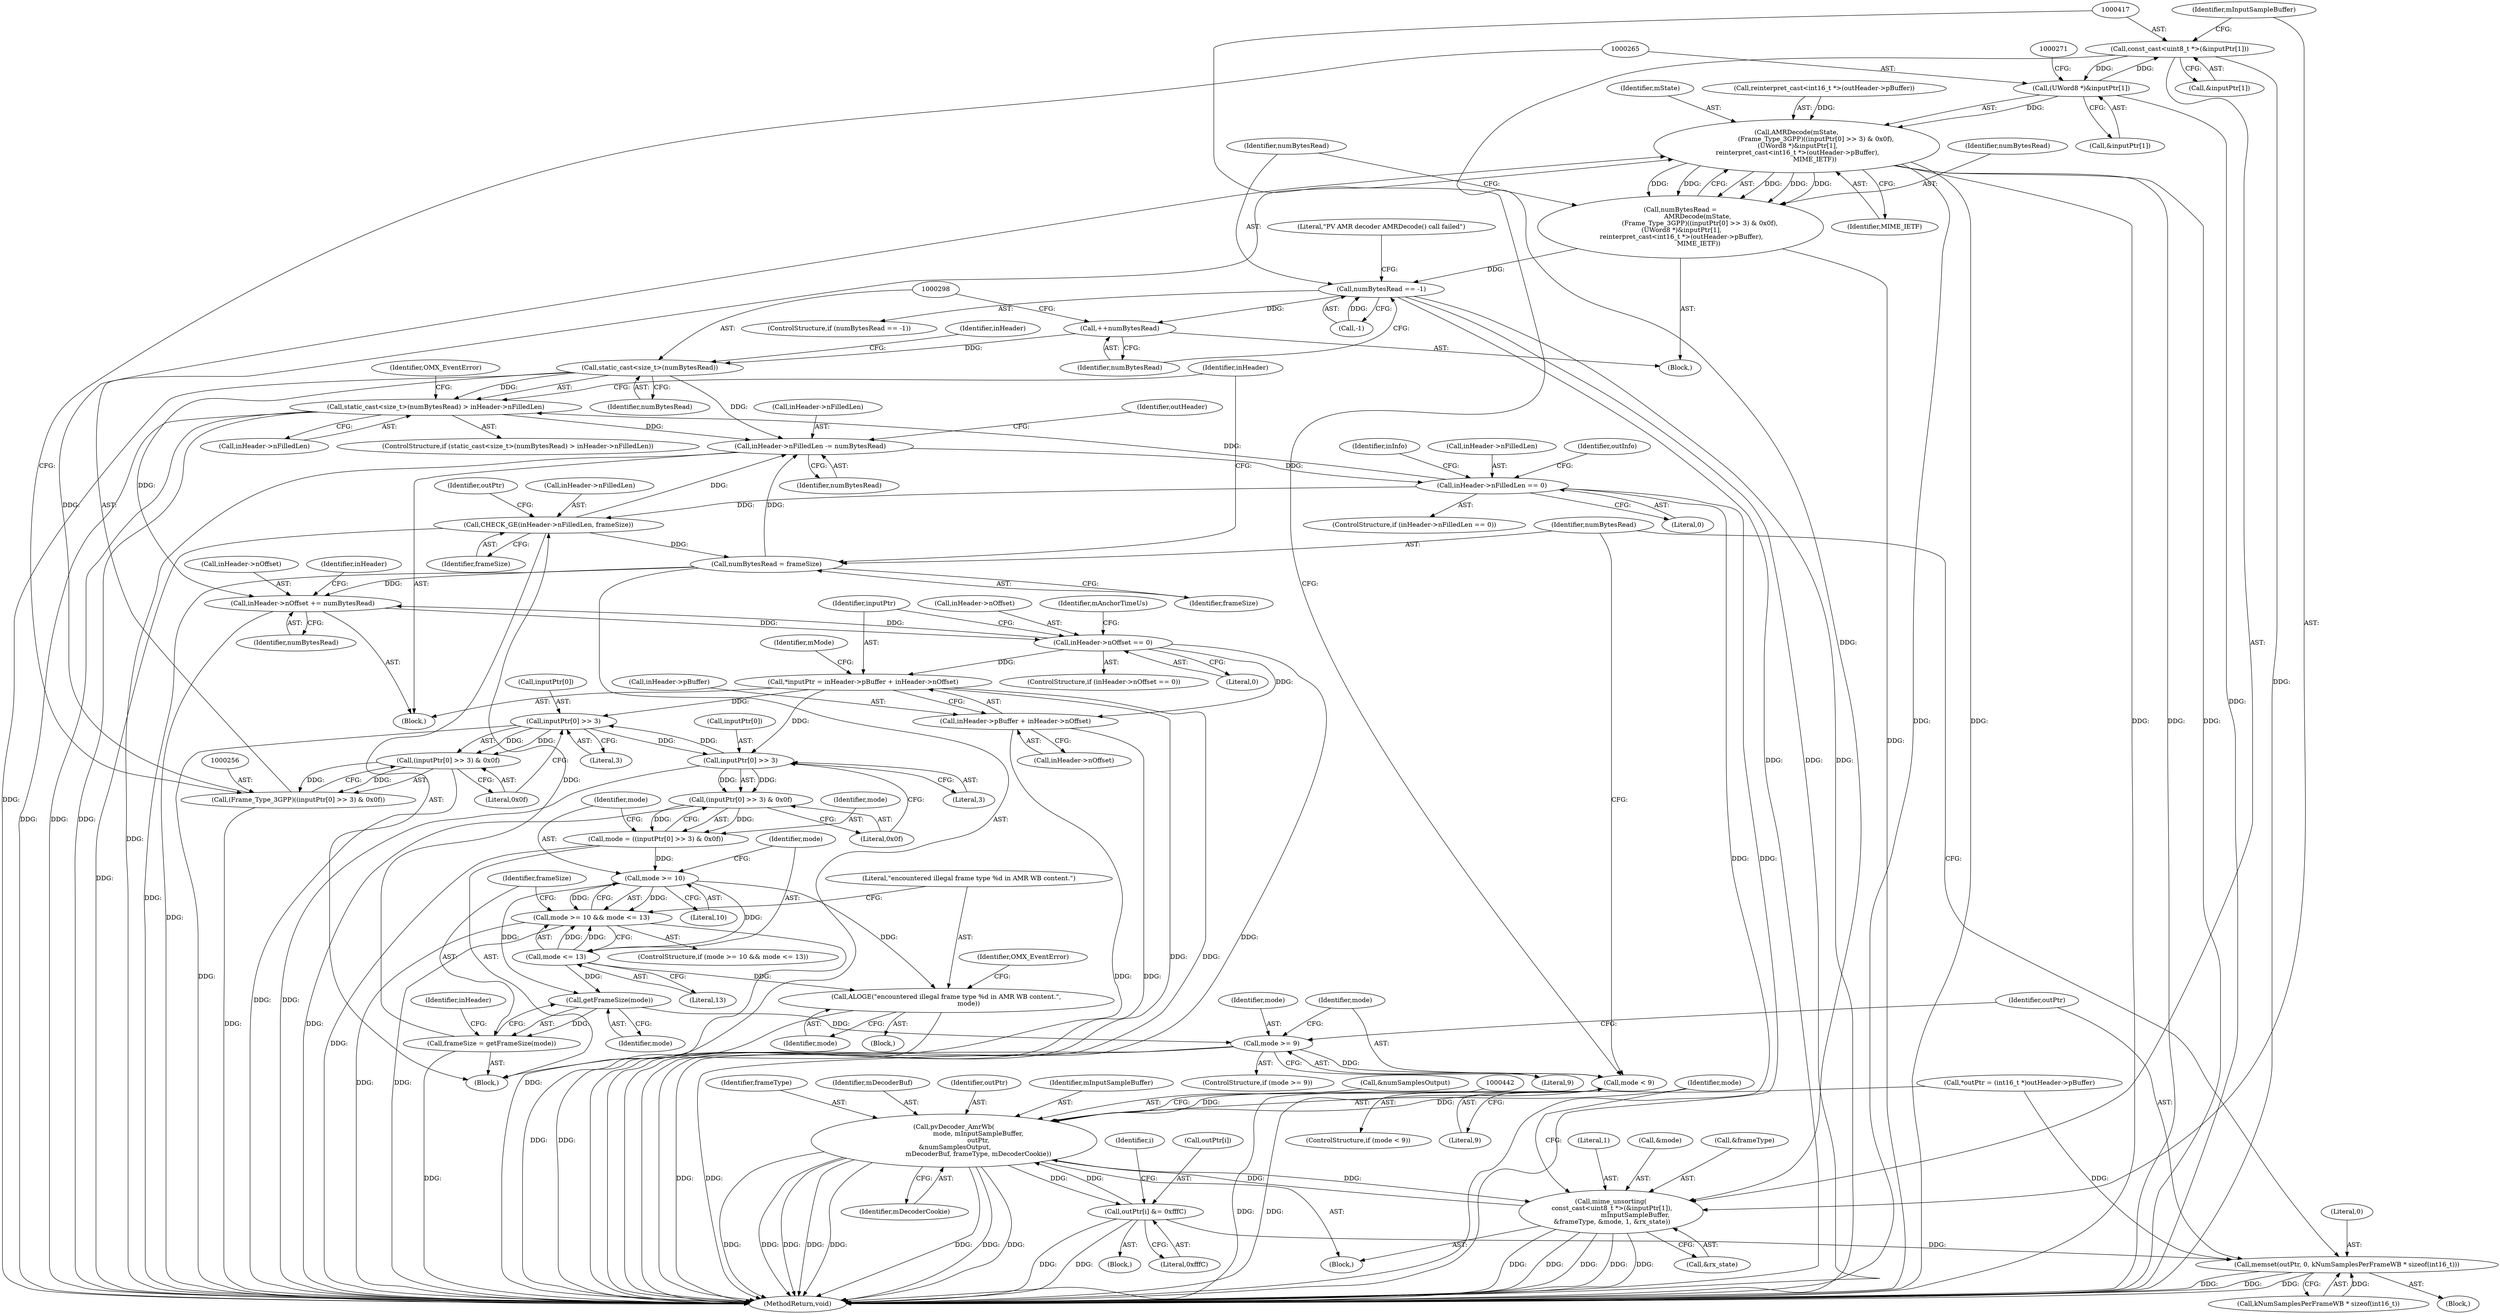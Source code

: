 digraph "0_Android_65756b4082cd79a2d99b2ccb5b392291fd53703f@pointer" {
"1000416" [label="(Call,const_cast<uint8_t *>(&inputPtr[1]))"];
"1000264" [label="(Call,(UWord8 *)&inputPtr[1])"];
"1000416" [label="(Call,const_cast<uint8_t *>(&inputPtr[1]))"];
"1000253" [label="(Call,AMRDecode(mState,\n                   (Frame_Type_3GPP)((inputPtr[0] >> 3) & 0x0f),\n (UWord8 *)&inputPtr[1],\n reinterpret_cast<int16_t *>(outHeader->pBuffer),\n                  MIME_IETF))"];
"1000251" [label="(Call,numBytesRead =\n                 AMRDecode(mState,\n                   (Frame_Type_3GPP)((inputPtr[0] >> 3) & 0x0f),\n (UWord8 *)&inputPtr[1],\n reinterpret_cast<int16_t *>(outHeader->pBuffer),\n                  MIME_IETF))"];
"1000277" [label="(Call,numBytesRead == -1)"];
"1000293" [label="(Call,++numBytesRead)"];
"1000297" [label="(Call,static_cast<size_t>(numBytesRead))"];
"1000296" [label="(Call,static_cast<size_t>(numBytesRead) > inHeader->nFilledLen)"];
"1000471" [label="(Call,inHeader->nFilledLen -= numBytesRead)"];
"1000518" [label="(Call,inHeader->nFilledLen == 0)"];
"1000382" [label="(Call,CHECK_GE(inHeader->nFilledLen, frameSize))"];
"1000463" [label="(Call,numBytesRead = frameSize)"];
"1000466" [label="(Call,inHeader->nOffset += numBytesRead)"];
"1000190" [label="(Call,inHeader->nOffset == 0)"];
"1000205" [label="(Call,*inputPtr = inHeader->pBuffer + inHeader->nOffset)"];
"1000258" [label="(Call,inputPtr[0] >> 3)"];
"1000257" [label="(Call,(inputPtr[0] >> 3) & 0x0f)"];
"1000255" [label="(Call,(Frame_Type_3GPP)((inputPtr[0] >> 3) & 0x0f))"];
"1000350" [label="(Call,inputPtr[0] >> 3)"];
"1000349" [label="(Call,(inputPtr[0] >> 3) & 0x0f)"];
"1000347" [label="(Call,mode = ((inputPtr[0] >> 3) & 0x0f))"];
"1000358" [label="(Call,mode >= 10)"];
"1000357" [label="(Call,mode >= 10 && mode <= 13)"];
"1000361" [label="(Call,mode <= 13)"];
"1000365" [label="(Call,ALOGE(\"encountered illegal frame type %d in AMR WB content.\",\n                      mode))"];
"1000380" [label="(Call,getFrameSize(mode))"];
"1000378" [label="(Call,frameSize = getFrameSize(mode))"];
"1000396" [label="(Call,mode >= 9)"];
"1000409" [label="(Call,mode < 9)"];
"1000431" [label="(Call,pvDecoder_AmrWb(\n                        mode, mInputSampleBuffer,\n                        outPtr,\n &numSamplesOutput,\n                        mDecoderBuf, frameType, mDecoderCookie))"];
"1000415" [label="(Call,mime_unsorting(\n const_cast<uint8_t *>(&inputPtr[1]),\n                        mInputSampleBuffer,\n &frameType, &mode, 1, &rx_state))"];
"1000458" [label="(Call,outPtr[i] &= 0xfffC)"];
"1000400" [label="(Call,memset(outPtr, 0, kNumSamplesPerFrameWB * sizeof(int16_t)))"];
"1000207" [label="(Call,inHeader->pBuffer + inHeader->nOffset)"];
"1000402" [label="(Literal,0)"];
"1000266" [label="(Call,&inputPtr[1])"];
"1000384" [label="(Identifier,inHeader)"];
"1000276" [label="(ControlStructure,if (numBytesRead == -1))"];
"1000294" [label="(Identifier,numBytesRead)"];
"1000208" [label="(Call,inHeader->pBuffer)"];
"1000427" [label="(Literal,1)"];
"1000253" [label="(Call,AMRDecode(mState,\n                   (Frame_Type_3GPP)((inputPtr[0] >> 3) & 0x0f),\n (UWord8 *)&inputPtr[1],\n reinterpret_cast<int16_t *>(outHeader->pBuffer),\n                  MIME_IETF))"];
"1000191" [label="(Call,inHeader->nOffset)"];
"1000357" [label="(Call,mode >= 10 && mode <= 13)"];
"1000381" [label="(Identifier,mode)"];
"1000475" [label="(Identifier,numBytesRead)"];
"1000434" [label="(Identifier,outPtr)"];
"1000197" [label="(Identifier,mAnchorTimeUs)"];
"1000358" [label="(Call,mode >= 10)"];
"1000556" [label="(MethodReturn,void)"];
"1000190" [label="(Call,inHeader->nOffset == 0)"];
"1000275" [label="(Identifier,MIME_IETF)"];
"1000435" [label="(Call,&numSamplesOutput)"];
"1000258" [label="(Call,inputPtr[0] >> 3)"];
"1000438" [label="(Identifier,frameType)"];
"1000356" [label="(ControlStructure,if (mode >= 10 && mode <= 13))"];
"1000366" [label="(Literal,\"encountered illegal frame type %d in AMR WB content.\")"];
"1000415" [label="(Call,mime_unsorting(\n const_cast<uint8_t *>(&inputPtr[1]),\n                        mInputSampleBuffer,\n &frameType, &mode, 1, &rx_state))"];
"1000348" [label="(Identifier,mode)"];
"1000401" [label="(Identifier,outPtr)"];
"1000458" [label="(Call,outPtr[i] &= 0xfffC)"];
"1000386" [label="(Identifier,frameSize)"];
"1000300" [label="(Call,inHeader->nFilledLen)"];
"1000456" [label="(Identifier,i)"];
"1000279" [label="(Call,-1)"];
"1000408" [label="(ControlStructure,if (mode < 9))"];
"1000468" [label="(Identifier,inHeader)"];
"1000465" [label="(Identifier,frameSize)"];
"1000361" [label="(Call,mode <= 13)"];
"1000296" [label="(Call,static_cast<size_t>(numBytesRead) > inHeader->nFilledLen)"];
"1000459" [label="(Call,outPtr[i])"];
"1000270" [label="(Call,reinterpret_cast<int16_t *>(outHeader->pBuffer))"];
"1000467" [label="(Call,inHeader->nOffset)"];
"1000410" [label="(Identifier,mode)"];
"1000355" [label="(Literal,0x0f)"];
"1000418" [label="(Call,&inputPtr[1])"];
"1000463" [label="(Call,numBytesRead = frameSize)"];
"1000428" [label="(Call,&rx_state)"];
"1000519" [label="(Call,inHeader->nFilledLen)"];
"1000351" [label="(Call,inputPtr[0])"];
"1000194" [label="(Literal,0)"];
"1000473" [label="(Identifier,inHeader)"];
"1000251" [label="(Call,numBytesRead =\n                 AMRDecode(mState,\n                   (Frame_Type_3GPP)((inputPtr[0] >> 3) & 0x0f),\n (UWord8 *)&inputPtr[1],\n reinterpret_cast<int16_t *>(outHeader->pBuffer),\n                  MIME_IETF))"];
"1000354" [label="(Literal,3)"];
"1000350" [label="(Call,inputPtr[0] >> 3)"];
"1000416" [label="(Call,const_cast<uint8_t *>(&inputPtr[1]))"];
"1000431" [label="(Call,pvDecoder_AmrWb(\n                        mode, mInputSampleBuffer,\n                        outPtr,\n &numSamplesOutput,\n                        mDecoderBuf, frameType, mDecoderCookie))"];
"1000369" [label="(Identifier,OMX_EventError)"];
"1000412" [label="(Block,)"];
"1000380" [label="(Call,getFrameSize(mode))"];
"1000425" [label="(Call,&mode)"];
"1000360" [label="(Literal,10)"];
"1000457" [label="(Block,)"];
"1000277" [label="(Call,numBytesRead == -1)"];
"1000211" [label="(Call,inHeader->nOffset)"];
"1000389" [label="(Identifier,outPtr)"];
"1000189" [label="(ControlStructure,if (inHeader->nOffset == 0))"];
"1000379" [label="(Identifier,frameSize)"];
"1000462" [label="(Literal,0xfffC)"];
"1000314" [label="(Block,)"];
"1000541" [label="(Identifier,outInfo)"];
"1000437" [label="(Identifier,mDecoderBuf)"];
"1000403" [label="(Call,kNumSamplesPerFrameWB * sizeof(int16_t))"];
"1000422" [label="(Identifier,mInputSampleBuffer)"];
"1000349" [label="(Call,(inputPtr[0] >> 3) & 0x0f)"];
"1000439" [label="(Identifier,mDecoderCookie)"];
"1000254" [label="(Identifier,mState)"];
"1000522" [label="(Literal,0)"];
"1000397" [label="(Identifier,mode)"];
"1000471" [label="(Call,inHeader->nFilledLen -= numBytesRead)"];
"1000347" [label="(Call,mode = ((inputPtr[0] >> 3) & 0x0f))"];
"1000295" [label="(ControlStructure,if (static_cast<size_t>(numBytesRead) > inHeader->nFilledLen))"];
"1000383" [label="(Call,inHeader->nFilledLen)"];
"1000278" [label="(Identifier,numBytesRead)"];
"1000217" [label="(Identifier,mMode)"];
"1000388" [label="(Call,*outPtr = (int16_t *)outHeader->pBuffer)"];
"1000257" [label="(Call,(inputPtr[0] >> 3) & 0x0f)"];
"1000255" [label="(Call,(Frame_Type_3GPP)((inputPtr[0] >> 3) & 0x0f))"];
"1000409" [label="(Call,mode < 9)"];
"1000526" [label="(Identifier,inInfo)"];
"1000399" [label="(Block,)"];
"1000259" [label="(Call,inputPtr[0])"];
"1000472" [label="(Call,inHeader->nFilledLen)"];
"1000283" [label="(Literal,\"PV AMR decoder AMRDecode() call failed\")"];
"1000301" [label="(Identifier,inHeader)"];
"1000293" [label="(Call,++numBytesRead)"];
"1000466" [label="(Call,inHeader->nOffset += numBytesRead)"];
"1000365" [label="(Call,ALOGE(\"encountered illegal frame type %d in AMR WB content.\",\n                      mode))"];
"1000378" [label="(Call,frameSize = getFrameSize(mode))"];
"1000263" [label="(Literal,0x0f)"];
"1000433" [label="(Identifier,mInputSampleBuffer)"];
"1000382" [label="(Call,CHECK_GE(inHeader->nFilledLen, frameSize))"];
"1000400" [label="(Call,memset(outPtr, 0, kNumSamplesPerFrameWB * sizeof(int16_t)))"];
"1000262" [label="(Literal,3)"];
"1000464" [label="(Identifier,numBytesRead)"];
"1000517" [label="(ControlStructure,if (inHeader->nFilledLen == 0))"];
"1000299" [label="(Identifier,numBytesRead)"];
"1000411" [label="(Literal,9)"];
"1000130" [label="(Block,)"];
"1000206" [label="(Identifier,inputPtr)"];
"1000518" [label="(Call,inHeader->nFilledLen == 0)"];
"1000395" [label="(ControlStructure,if (mode >= 9))"];
"1000423" [label="(Call,&frameType)"];
"1000205" [label="(Call,*inputPtr = inHeader->pBuffer + inHeader->nOffset)"];
"1000396" [label="(Call,mode >= 9)"];
"1000367" [label="(Identifier,mode)"];
"1000470" [label="(Identifier,numBytesRead)"];
"1000264" [label="(Call,(UWord8 *)&inputPtr[1])"];
"1000432" [label="(Identifier,mode)"];
"1000207" [label="(Call,inHeader->pBuffer + inHeader->nOffset)"];
"1000219" [label="(Block,)"];
"1000364" [label="(Block,)"];
"1000478" [label="(Identifier,outHeader)"];
"1000297" [label="(Call,static_cast<size_t>(numBytesRead))"];
"1000359" [label="(Identifier,mode)"];
"1000362" [label="(Identifier,mode)"];
"1000398" [label="(Literal,9)"];
"1000305" [label="(Identifier,OMX_EventError)"];
"1000363" [label="(Literal,13)"];
"1000252" [label="(Identifier,numBytesRead)"];
"1000416" -> "1000415"  [label="AST: "];
"1000416" -> "1000418"  [label="CFG: "];
"1000417" -> "1000416"  [label="AST: "];
"1000418" -> "1000416"  [label="AST: "];
"1000422" -> "1000416"  [label="CFG: "];
"1000416" -> "1000556"  [label="DDG: "];
"1000416" -> "1000264"  [label="DDG: "];
"1000416" -> "1000415"  [label="DDG: "];
"1000264" -> "1000416"  [label="DDG: "];
"1000264" -> "1000253"  [label="AST: "];
"1000264" -> "1000266"  [label="CFG: "];
"1000265" -> "1000264"  [label="AST: "];
"1000266" -> "1000264"  [label="AST: "];
"1000271" -> "1000264"  [label="CFG: "];
"1000264" -> "1000556"  [label="DDG: "];
"1000264" -> "1000253"  [label="DDG: "];
"1000253" -> "1000251"  [label="AST: "];
"1000253" -> "1000275"  [label="CFG: "];
"1000254" -> "1000253"  [label="AST: "];
"1000255" -> "1000253"  [label="AST: "];
"1000270" -> "1000253"  [label="AST: "];
"1000275" -> "1000253"  [label="AST: "];
"1000251" -> "1000253"  [label="CFG: "];
"1000253" -> "1000556"  [label="DDG: "];
"1000253" -> "1000556"  [label="DDG: "];
"1000253" -> "1000556"  [label="DDG: "];
"1000253" -> "1000556"  [label="DDG: "];
"1000253" -> "1000556"  [label="DDG: "];
"1000253" -> "1000251"  [label="DDG: "];
"1000253" -> "1000251"  [label="DDG: "];
"1000253" -> "1000251"  [label="DDG: "];
"1000253" -> "1000251"  [label="DDG: "];
"1000253" -> "1000251"  [label="DDG: "];
"1000255" -> "1000253"  [label="DDG: "];
"1000270" -> "1000253"  [label="DDG: "];
"1000251" -> "1000219"  [label="AST: "];
"1000252" -> "1000251"  [label="AST: "];
"1000278" -> "1000251"  [label="CFG: "];
"1000251" -> "1000556"  [label="DDG: "];
"1000251" -> "1000277"  [label="DDG: "];
"1000277" -> "1000276"  [label="AST: "];
"1000277" -> "1000279"  [label="CFG: "];
"1000278" -> "1000277"  [label="AST: "];
"1000279" -> "1000277"  [label="AST: "];
"1000283" -> "1000277"  [label="CFG: "];
"1000294" -> "1000277"  [label="CFG: "];
"1000277" -> "1000556"  [label="DDG: "];
"1000277" -> "1000556"  [label="DDG: "];
"1000277" -> "1000556"  [label="DDG: "];
"1000279" -> "1000277"  [label="DDG: "];
"1000277" -> "1000293"  [label="DDG: "];
"1000293" -> "1000219"  [label="AST: "];
"1000293" -> "1000294"  [label="CFG: "];
"1000294" -> "1000293"  [label="AST: "];
"1000298" -> "1000293"  [label="CFG: "];
"1000293" -> "1000297"  [label="DDG: "];
"1000297" -> "1000296"  [label="AST: "];
"1000297" -> "1000299"  [label="CFG: "];
"1000298" -> "1000297"  [label="AST: "];
"1000299" -> "1000297"  [label="AST: "];
"1000301" -> "1000297"  [label="CFG: "];
"1000297" -> "1000556"  [label="DDG: "];
"1000297" -> "1000296"  [label="DDG: "];
"1000297" -> "1000466"  [label="DDG: "];
"1000297" -> "1000471"  [label="DDG: "];
"1000296" -> "1000295"  [label="AST: "];
"1000296" -> "1000300"  [label="CFG: "];
"1000300" -> "1000296"  [label="AST: "];
"1000305" -> "1000296"  [label="CFG: "];
"1000468" -> "1000296"  [label="CFG: "];
"1000296" -> "1000556"  [label="DDG: "];
"1000296" -> "1000556"  [label="DDG: "];
"1000296" -> "1000556"  [label="DDG: "];
"1000518" -> "1000296"  [label="DDG: "];
"1000296" -> "1000471"  [label="DDG: "];
"1000471" -> "1000130"  [label="AST: "];
"1000471" -> "1000475"  [label="CFG: "];
"1000472" -> "1000471"  [label="AST: "];
"1000475" -> "1000471"  [label="AST: "];
"1000478" -> "1000471"  [label="CFG: "];
"1000471" -> "1000556"  [label="DDG: "];
"1000463" -> "1000471"  [label="DDG: "];
"1000382" -> "1000471"  [label="DDG: "];
"1000471" -> "1000518"  [label="DDG: "];
"1000518" -> "1000517"  [label="AST: "];
"1000518" -> "1000522"  [label="CFG: "];
"1000519" -> "1000518"  [label="AST: "];
"1000522" -> "1000518"  [label="AST: "];
"1000526" -> "1000518"  [label="CFG: "];
"1000541" -> "1000518"  [label="CFG: "];
"1000518" -> "1000556"  [label="DDG: "];
"1000518" -> "1000556"  [label="DDG: "];
"1000518" -> "1000382"  [label="DDG: "];
"1000382" -> "1000314"  [label="AST: "];
"1000382" -> "1000386"  [label="CFG: "];
"1000383" -> "1000382"  [label="AST: "];
"1000386" -> "1000382"  [label="AST: "];
"1000389" -> "1000382"  [label="CFG: "];
"1000382" -> "1000556"  [label="DDG: "];
"1000378" -> "1000382"  [label="DDG: "];
"1000382" -> "1000463"  [label="DDG: "];
"1000463" -> "1000314"  [label="AST: "];
"1000463" -> "1000465"  [label="CFG: "];
"1000464" -> "1000463"  [label="AST: "];
"1000465" -> "1000463"  [label="AST: "];
"1000468" -> "1000463"  [label="CFG: "];
"1000463" -> "1000556"  [label="DDG: "];
"1000463" -> "1000466"  [label="DDG: "];
"1000466" -> "1000130"  [label="AST: "];
"1000466" -> "1000470"  [label="CFG: "];
"1000467" -> "1000466"  [label="AST: "];
"1000470" -> "1000466"  [label="AST: "];
"1000473" -> "1000466"  [label="CFG: "];
"1000466" -> "1000556"  [label="DDG: "];
"1000466" -> "1000190"  [label="DDG: "];
"1000190" -> "1000466"  [label="DDG: "];
"1000190" -> "1000189"  [label="AST: "];
"1000190" -> "1000194"  [label="CFG: "];
"1000191" -> "1000190"  [label="AST: "];
"1000194" -> "1000190"  [label="AST: "];
"1000197" -> "1000190"  [label="CFG: "];
"1000206" -> "1000190"  [label="CFG: "];
"1000190" -> "1000556"  [label="DDG: "];
"1000190" -> "1000205"  [label="DDG: "];
"1000190" -> "1000207"  [label="DDG: "];
"1000205" -> "1000130"  [label="AST: "];
"1000205" -> "1000207"  [label="CFG: "];
"1000206" -> "1000205"  [label="AST: "];
"1000207" -> "1000205"  [label="AST: "];
"1000217" -> "1000205"  [label="CFG: "];
"1000205" -> "1000556"  [label="DDG: "];
"1000205" -> "1000556"  [label="DDG: "];
"1000205" -> "1000258"  [label="DDG: "];
"1000205" -> "1000350"  [label="DDG: "];
"1000258" -> "1000257"  [label="AST: "];
"1000258" -> "1000262"  [label="CFG: "];
"1000259" -> "1000258"  [label="AST: "];
"1000262" -> "1000258"  [label="AST: "];
"1000263" -> "1000258"  [label="CFG: "];
"1000258" -> "1000556"  [label="DDG: "];
"1000258" -> "1000257"  [label="DDG: "];
"1000258" -> "1000257"  [label="DDG: "];
"1000350" -> "1000258"  [label="DDG: "];
"1000258" -> "1000350"  [label="DDG: "];
"1000257" -> "1000255"  [label="AST: "];
"1000257" -> "1000263"  [label="CFG: "];
"1000263" -> "1000257"  [label="AST: "];
"1000255" -> "1000257"  [label="CFG: "];
"1000257" -> "1000556"  [label="DDG: "];
"1000257" -> "1000255"  [label="DDG: "];
"1000257" -> "1000255"  [label="DDG: "];
"1000256" -> "1000255"  [label="AST: "];
"1000265" -> "1000255"  [label="CFG: "];
"1000255" -> "1000556"  [label="DDG: "];
"1000350" -> "1000349"  [label="AST: "];
"1000350" -> "1000354"  [label="CFG: "];
"1000351" -> "1000350"  [label="AST: "];
"1000354" -> "1000350"  [label="AST: "];
"1000355" -> "1000350"  [label="CFG: "];
"1000350" -> "1000556"  [label="DDG: "];
"1000350" -> "1000349"  [label="DDG: "];
"1000350" -> "1000349"  [label="DDG: "];
"1000349" -> "1000347"  [label="AST: "];
"1000349" -> "1000355"  [label="CFG: "];
"1000355" -> "1000349"  [label="AST: "];
"1000347" -> "1000349"  [label="CFG: "];
"1000349" -> "1000556"  [label="DDG: "];
"1000349" -> "1000347"  [label="DDG: "];
"1000349" -> "1000347"  [label="DDG: "];
"1000347" -> "1000314"  [label="AST: "];
"1000348" -> "1000347"  [label="AST: "];
"1000359" -> "1000347"  [label="CFG: "];
"1000347" -> "1000556"  [label="DDG: "];
"1000347" -> "1000358"  [label="DDG: "];
"1000358" -> "1000357"  [label="AST: "];
"1000358" -> "1000360"  [label="CFG: "];
"1000359" -> "1000358"  [label="AST: "];
"1000360" -> "1000358"  [label="AST: "];
"1000362" -> "1000358"  [label="CFG: "];
"1000357" -> "1000358"  [label="CFG: "];
"1000358" -> "1000357"  [label="DDG: "];
"1000358" -> "1000357"  [label="DDG: "];
"1000358" -> "1000361"  [label="DDG: "];
"1000358" -> "1000365"  [label="DDG: "];
"1000358" -> "1000380"  [label="DDG: "];
"1000357" -> "1000356"  [label="AST: "];
"1000357" -> "1000361"  [label="CFG: "];
"1000361" -> "1000357"  [label="AST: "];
"1000366" -> "1000357"  [label="CFG: "];
"1000379" -> "1000357"  [label="CFG: "];
"1000357" -> "1000556"  [label="DDG: "];
"1000357" -> "1000556"  [label="DDG: "];
"1000357" -> "1000556"  [label="DDG: "];
"1000361" -> "1000357"  [label="DDG: "];
"1000361" -> "1000357"  [label="DDG: "];
"1000361" -> "1000363"  [label="CFG: "];
"1000362" -> "1000361"  [label="AST: "];
"1000363" -> "1000361"  [label="AST: "];
"1000361" -> "1000365"  [label="DDG: "];
"1000361" -> "1000380"  [label="DDG: "];
"1000365" -> "1000364"  [label="AST: "];
"1000365" -> "1000367"  [label="CFG: "];
"1000366" -> "1000365"  [label="AST: "];
"1000367" -> "1000365"  [label="AST: "];
"1000369" -> "1000365"  [label="CFG: "];
"1000365" -> "1000556"  [label="DDG: "];
"1000365" -> "1000556"  [label="DDG: "];
"1000380" -> "1000378"  [label="AST: "];
"1000380" -> "1000381"  [label="CFG: "];
"1000381" -> "1000380"  [label="AST: "];
"1000378" -> "1000380"  [label="CFG: "];
"1000380" -> "1000378"  [label="DDG: "];
"1000380" -> "1000396"  [label="DDG: "];
"1000378" -> "1000314"  [label="AST: "];
"1000379" -> "1000378"  [label="AST: "];
"1000384" -> "1000378"  [label="CFG: "];
"1000378" -> "1000556"  [label="DDG: "];
"1000396" -> "1000395"  [label="AST: "];
"1000396" -> "1000398"  [label="CFG: "];
"1000397" -> "1000396"  [label="AST: "];
"1000398" -> "1000396"  [label="AST: "];
"1000401" -> "1000396"  [label="CFG: "];
"1000410" -> "1000396"  [label="CFG: "];
"1000396" -> "1000556"  [label="DDG: "];
"1000396" -> "1000556"  [label="DDG: "];
"1000396" -> "1000409"  [label="DDG: "];
"1000409" -> "1000408"  [label="AST: "];
"1000409" -> "1000411"  [label="CFG: "];
"1000410" -> "1000409"  [label="AST: "];
"1000411" -> "1000409"  [label="AST: "];
"1000417" -> "1000409"  [label="CFG: "];
"1000464" -> "1000409"  [label="CFG: "];
"1000409" -> "1000556"  [label="DDG: "];
"1000409" -> "1000556"  [label="DDG: "];
"1000409" -> "1000431"  [label="DDG: "];
"1000431" -> "1000412"  [label="AST: "];
"1000431" -> "1000439"  [label="CFG: "];
"1000432" -> "1000431"  [label="AST: "];
"1000433" -> "1000431"  [label="AST: "];
"1000434" -> "1000431"  [label="AST: "];
"1000435" -> "1000431"  [label="AST: "];
"1000437" -> "1000431"  [label="AST: "];
"1000438" -> "1000431"  [label="AST: "];
"1000439" -> "1000431"  [label="AST: "];
"1000442" -> "1000431"  [label="CFG: "];
"1000431" -> "1000556"  [label="DDG: "];
"1000431" -> "1000556"  [label="DDG: "];
"1000431" -> "1000556"  [label="DDG: "];
"1000431" -> "1000556"  [label="DDG: "];
"1000431" -> "1000556"  [label="DDG: "];
"1000431" -> "1000556"  [label="DDG: "];
"1000431" -> "1000556"  [label="DDG: "];
"1000431" -> "1000556"  [label="DDG: "];
"1000431" -> "1000415"  [label="DDG: "];
"1000415" -> "1000431"  [label="DDG: "];
"1000458" -> "1000431"  [label="DDG: "];
"1000388" -> "1000431"  [label="DDG: "];
"1000431" -> "1000458"  [label="DDG: "];
"1000415" -> "1000412"  [label="AST: "];
"1000415" -> "1000428"  [label="CFG: "];
"1000422" -> "1000415"  [label="AST: "];
"1000423" -> "1000415"  [label="AST: "];
"1000425" -> "1000415"  [label="AST: "];
"1000427" -> "1000415"  [label="AST: "];
"1000428" -> "1000415"  [label="AST: "];
"1000432" -> "1000415"  [label="CFG: "];
"1000415" -> "1000556"  [label="DDG: "];
"1000415" -> "1000556"  [label="DDG: "];
"1000415" -> "1000556"  [label="DDG: "];
"1000415" -> "1000556"  [label="DDG: "];
"1000415" -> "1000556"  [label="DDG: "];
"1000458" -> "1000457"  [label="AST: "];
"1000458" -> "1000462"  [label="CFG: "];
"1000459" -> "1000458"  [label="AST: "];
"1000462" -> "1000458"  [label="AST: "];
"1000456" -> "1000458"  [label="CFG: "];
"1000458" -> "1000556"  [label="DDG: "];
"1000458" -> "1000556"  [label="DDG: "];
"1000458" -> "1000400"  [label="DDG: "];
"1000400" -> "1000399"  [label="AST: "];
"1000400" -> "1000403"  [label="CFG: "];
"1000401" -> "1000400"  [label="AST: "];
"1000402" -> "1000400"  [label="AST: "];
"1000403" -> "1000400"  [label="AST: "];
"1000464" -> "1000400"  [label="CFG: "];
"1000400" -> "1000556"  [label="DDG: "];
"1000400" -> "1000556"  [label="DDG: "];
"1000400" -> "1000556"  [label="DDG: "];
"1000388" -> "1000400"  [label="DDG: "];
"1000403" -> "1000400"  [label="DDG: "];
"1000207" -> "1000211"  [label="CFG: "];
"1000208" -> "1000207"  [label="AST: "];
"1000211" -> "1000207"  [label="AST: "];
"1000207" -> "1000556"  [label="DDG: "];
"1000207" -> "1000556"  [label="DDG: "];
}
